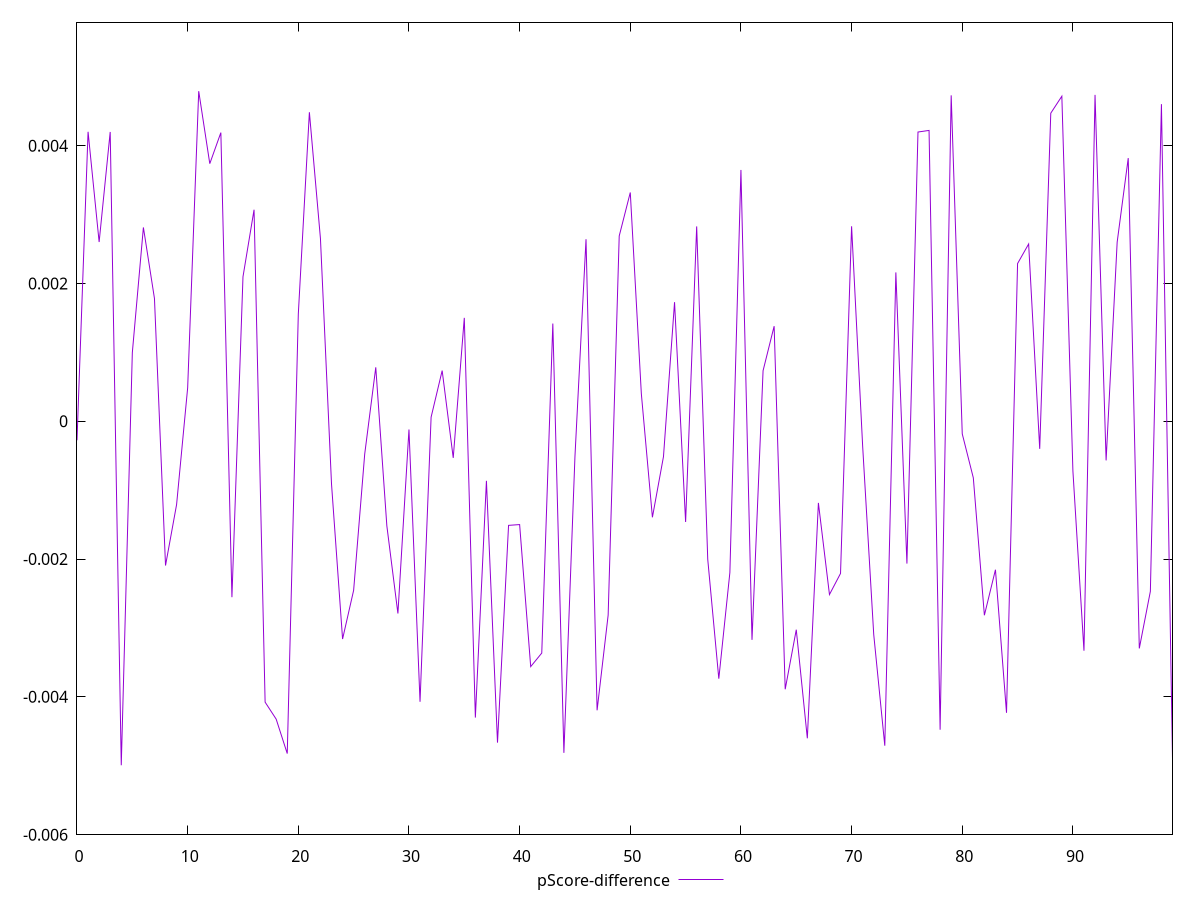 reset

$pScoreDifference <<EOF
0 -0.0002759371278588385
1 0.0042015791335165975
2 0.0026014000070359034
3 0.004199536160071404
4 -0.0049926163194684015
5 0.0009961744570806674
6 0.0028134943053966244
7 0.001781987992256262
8 -0.0020938880163839935
9 -0.001209057104001765
10 0.0004852276362722341
11 0.0047909898286712105
12 0.003739170899730415
13 0.004189721931451618
14 -0.0025531370904650075
15 0.002097309746017628
16 0.003070514876770236
17 -0.0040768406039840555
18 -0.004323758496282526
19 -0.0048231147677426645
20 0.0015559290921188795
21 0.004485577062757429
22 0.0026515185685134224
23 -0.0009102187991998356
24 -0.003160845053065686
25 -0.0024530784886683255
26 -0.00047676657894180074
27 0.0007827697258511457
28 -0.0015166760345449726
29 -0.002790045830999288
30 -0.00011913885063241647
31 -0.004071548504099742
32 0.00005941941119413929
33 0.0007356056693526014
34 -0.000531394442236377
35 0.001500926793736479
36 -0.0043004626938157875
37 -0.000864609926945592
38 -0.004664481831585521
39 -0.001510978522826778
40 -0.0014993233229769753
41 -0.0035612618856277756
42 -0.0033644464443206568
43 0.0014185226542837714
44 -0.004812543201353714
45 -0.0005127612877460219
46 0.00264200341183618
47 -0.004195303755694435
48 -0.002813729503557183
49 0.0026893293097113302
50 0.0033206200288627974
51 0.00039881341500580536
52 -0.001393801912496495
53 -0.0005131172466135148
54 0.0017285057581200025
55 -0.0014621415636437707
56 0.0028280869204205805
57 -0.0020033423559840946
58 -0.0037366020210612416
59 -0.002196278834770471
60 0.003648185855739894
61 -0.0031730469160358155
62 0.0007340455244247979
63 0.0013804184564113475
64 -0.003889873609035366
65 -0.003025251780928939
66 -0.004601904932736434
67 -0.0011848098862835554
68 -0.0025151096287923114
69 -0.0022085963362046823
70 0.0028303594697750567
71 -0.00036397498131235384
72 -0.003095008735899074
73 -0.004708902743193244
74 0.0021609866952734813
75 -0.0020657807837968223
76 0.004198371307234994
77 0.004221594386596306
78 -0.004477018773344832
79 0.004730812853544708
80 -0.0001829792190560786
81 -0.0008210892823364846
82 -0.0028157367753770535
83 -0.002154869194744946
84 -0.0042316199171357205
85 0.0022895441903861835
86 0.002573174398678213
87 -0.00040042271710138966
88 0.004471949544325393
89 0.004718118712312314
90 -0.0007225792744619541
91 -0.00333075257552784
92 0.0047373034430445715
93 -0.0005682253564444073
94 0.002599703182699531
95 0.0038199257328522807
96 -0.003296988756766095
97 -0.002468788178821568
98 0.004602987833461136
99 -0.004896816307693452
EOF

set key outside below
set xrange [0:99]
set yrange [-0.0059926163194684015:0.0057909898286712105]
set trange [-0.0059926163194684015:0.0057909898286712105]
set terminal svg size 640, 500 enhanced background rgb 'white'
set output "reprap/mainthread-work-breakdown/samples/pages/pScore-difference/values.svg"

plot $pScoreDifference title "pScore-difference" with line

reset
